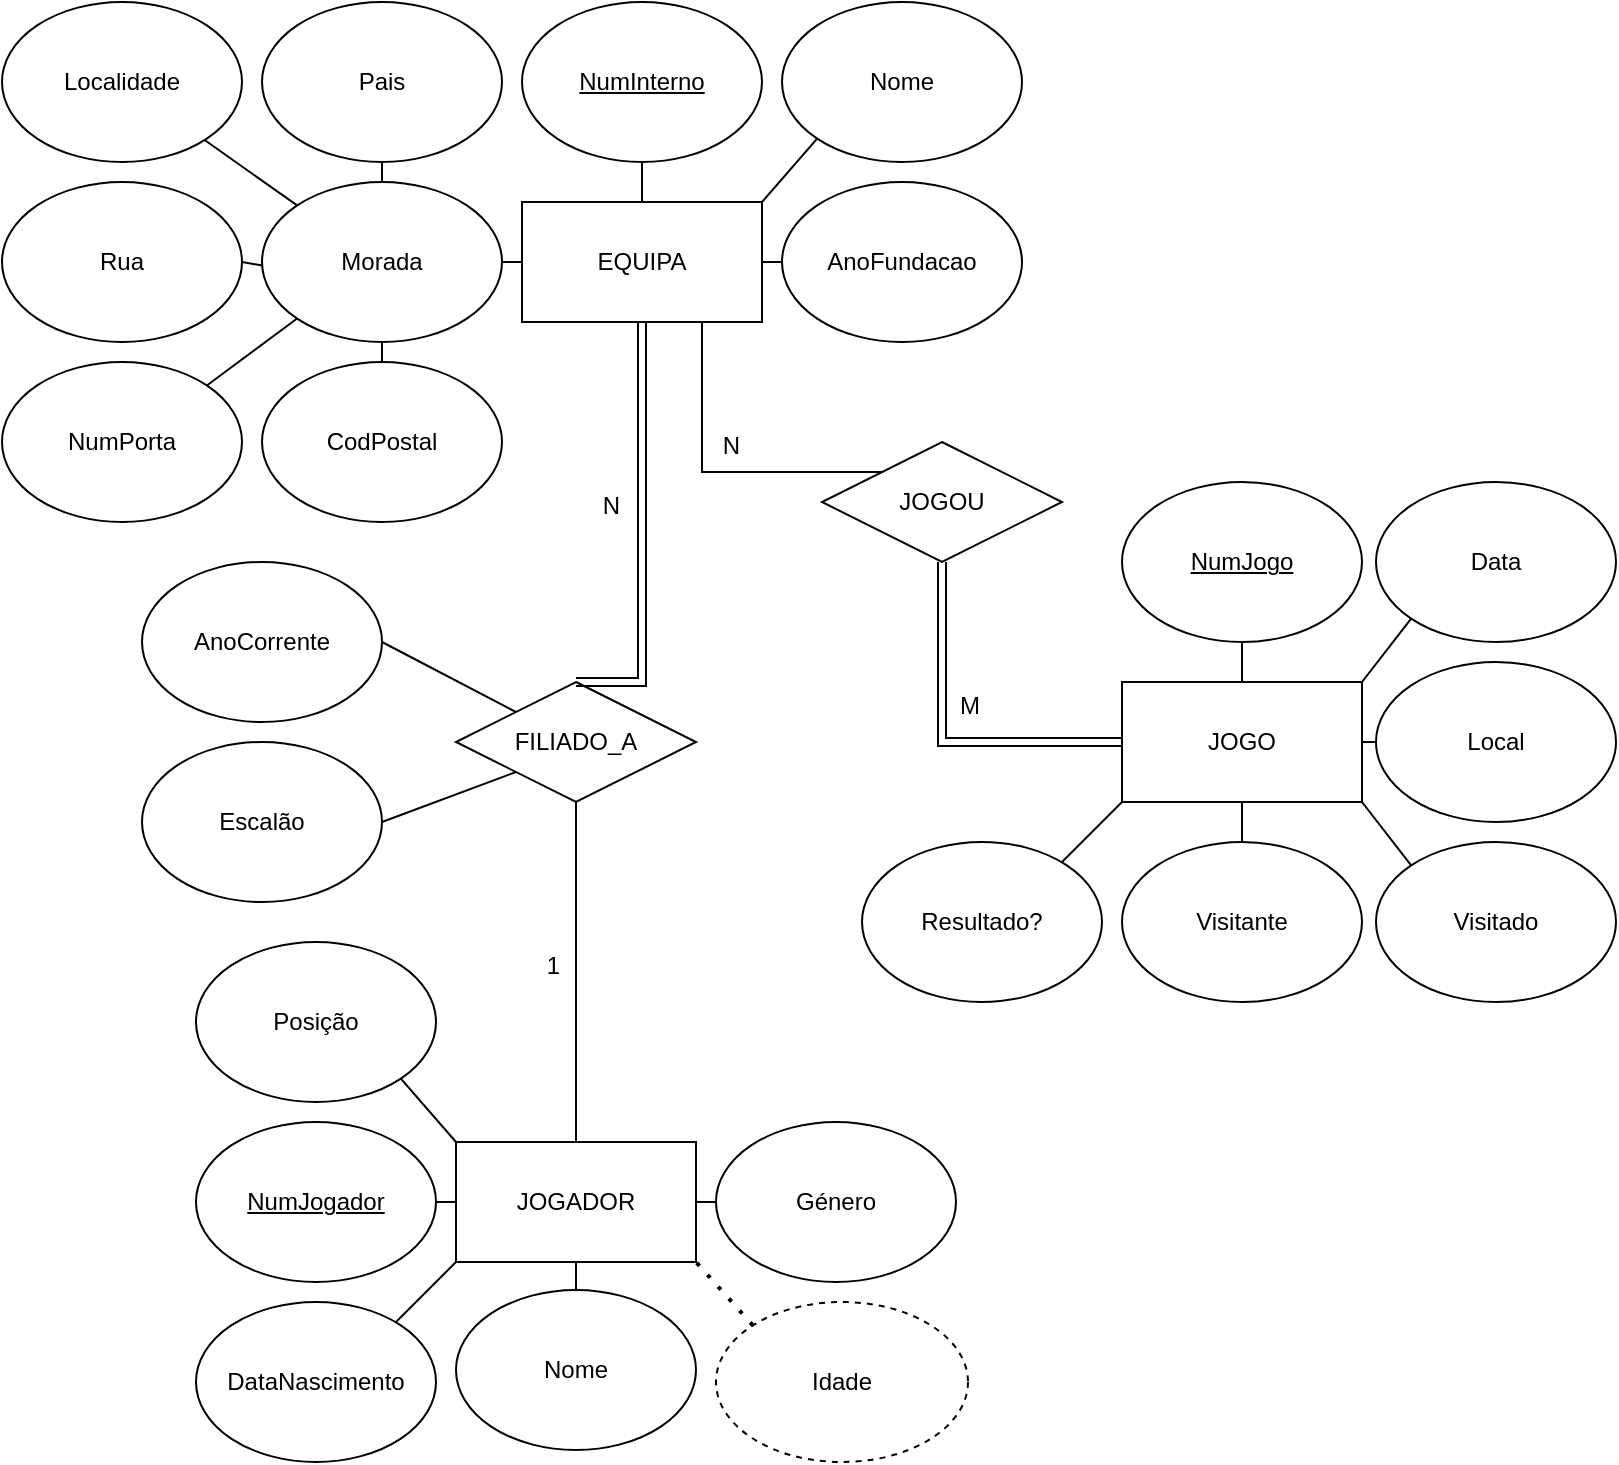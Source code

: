 <mxfile version="28.2.4">
  <diagram name="Página-1" id="3oTk41jhbY_ayVdkTssd">
    <mxGraphModel dx="1581" dy="937" grid="1" gridSize="10" guides="1" tooltips="1" connect="1" arrows="1" fold="1" page="1" pageScale="1" pageWidth="827" pageHeight="1169" math="0" shadow="0">
      <root>
        <mxCell id="0" />
        <mxCell id="1" parent="0" />
        <mxCell id="dyLgIcCF0QtPVo8ubD2r-1" value="EQUIPA" style="rounded=0;whiteSpace=wrap;html=1;" vertex="1" parent="1">
          <mxGeometry x="270" y="110" width="120" height="60" as="geometry" />
        </mxCell>
        <mxCell id="dyLgIcCF0QtPVo8ubD2r-2" value="Nome" style="ellipse;whiteSpace=wrap;html=1;" vertex="1" parent="1">
          <mxGeometry x="400" y="10" width="120" height="80" as="geometry" />
        </mxCell>
        <mxCell id="dyLgIcCF0QtPVo8ubD2r-3" value="Morada" style="ellipse;whiteSpace=wrap;html=1;" vertex="1" parent="1">
          <mxGeometry x="140" y="100" width="120" height="80" as="geometry" />
        </mxCell>
        <mxCell id="dyLgIcCF0QtPVo8ubD2r-4" value="&lt;u&gt;NumInterno&lt;/u&gt;" style="ellipse;whiteSpace=wrap;html=1;" vertex="1" parent="1">
          <mxGeometry x="270" y="10" width="120" height="80" as="geometry" />
        </mxCell>
        <mxCell id="dyLgIcCF0QtPVo8ubD2r-5" value="" style="endArrow=none;html=1;rounded=0;entryX=0;entryY=0.5;entryDx=0;entryDy=0;" edge="1" parent="1" target="dyLgIcCF0QtPVo8ubD2r-1">
          <mxGeometry width="50" height="50" relative="1" as="geometry">
            <mxPoint x="260" y="140" as="sourcePoint" />
            <mxPoint x="310" y="90" as="targetPoint" />
          </mxGeometry>
        </mxCell>
        <mxCell id="dyLgIcCF0QtPVo8ubD2r-6" value="" style="endArrow=none;html=1;rounded=0;entryX=0;entryY=1;entryDx=0;entryDy=0;exitX=1;exitY=0;exitDx=0;exitDy=0;" edge="1" parent="1" source="dyLgIcCF0QtPVo8ubD2r-1" target="dyLgIcCF0QtPVo8ubD2r-2">
          <mxGeometry width="50" height="50" relative="1" as="geometry">
            <mxPoint x="330" y="110" as="sourcePoint" />
            <mxPoint x="380" y="60" as="targetPoint" />
          </mxGeometry>
        </mxCell>
        <mxCell id="dyLgIcCF0QtPVo8ubD2r-7" value="" style="endArrow=none;html=1;rounded=0;entryX=0.5;entryY=1;entryDx=0;entryDy=0;exitX=0.5;exitY=0;exitDx=0;exitDy=0;" edge="1" parent="1" source="dyLgIcCF0QtPVo8ubD2r-1" target="dyLgIcCF0QtPVo8ubD2r-4">
          <mxGeometry width="50" height="50" relative="1" as="geometry">
            <mxPoint x="270" y="110" as="sourcePoint" />
            <mxPoint x="320" y="60" as="targetPoint" />
          </mxGeometry>
        </mxCell>
        <mxCell id="dyLgIcCF0QtPVo8ubD2r-8" value="NumPorta" style="ellipse;whiteSpace=wrap;html=1;" vertex="1" parent="1">
          <mxGeometry x="10" y="190" width="120" height="80" as="geometry" />
        </mxCell>
        <mxCell id="dyLgIcCF0QtPVo8ubD2r-9" value="CodPostal" style="ellipse;whiteSpace=wrap;html=1;" vertex="1" parent="1">
          <mxGeometry x="140" y="190" width="120" height="80" as="geometry" />
        </mxCell>
        <mxCell id="dyLgIcCF0QtPVo8ubD2r-10" value="Rua" style="ellipse;whiteSpace=wrap;html=1;" vertex="1" parent="1">
          <mxGeometry x="10" y="100" width="120" height="80" as="geometry" />
        </mxCell>
        <mxCell id="dyLgIcCF0QtPVo8ubD2r-11" value="" style="endArrow=none;html=1;rounded=0;entryX=0;entryY=1;entryDx=0;entryDy=0;exitX=1;exitY=0;exitDx=0;exitDy=0;" edge="1" parent="1" source="dyLgIcCF0QtPVo8ubD2r-8" target="dyLgIcCF0QtPVo8ubD2r-3">
          <mxGeometry width="50" height="50" relative="1" as="geometry">
            <mxPoint x="80" y="210" as="sourcePoint" />
            <mxPoint x="130" y="160" as="targetPoint" />
          </mxGeometry>
        </mxCell>
        <mxCell id="dyLgIcCF0QtPVo8ubD2r-13" value="" style="endArrow=none;html=1;rounded=0;entryX=0.5;entryY=1;entryDx=0;entryDy=0;exitX=0.5;exitY=0;exitDx=0;exitDy=0;" edge="1" parent="1" source="dyLgIcCF0QtPVo8ubD2r-9" target="dyLgIcCF0QtPVo8ubD2r-3">
          <mxGeometry width="50" height="50" relative="1" as="geometry">
            <mxPoint x="210" y="210" as="sourcePoint" />
            <mxPoint x="260" y="160" as="targetPoint" />
          </mxGeometry>
        </mxCell>
        <mxCell id="dyLgIcCF0QtPVo8ubD2r-15" value="" style="endArrow=none;html=1;rounded=0;entryX=1;entryY=0.5;entryDx=0;entryDy=0;" edge="1" parent="1" target="dyLgIcCF0QtPVo8ubD2r-10">
          <mxGeometry width="50" height="50" relative="1" as="geometry">
            <mxPoint x="140" y="141.72" as="sourcePoint" />
            <mxPoint x="52.426" y="100.004" as="targetPoint" />
          </mxGeometry>
        </mxCell>
        <mxCell id="dyLgIcCF0QtPVo8ubD2r-16" value="Localidade" style="ellipse;whiteSpace=wrap;html=1;" vertex="1" parent="1">
          <mxGeometry x="10" y="10" width="120" height="80" as="geometry" />
        </mxCell>
        <mxCell id="dyLgIcCF0QtPVo8ubD2r-17" value="" style="endArrow=none;html=1;rounded=0;exitX=0;exitY=0;exitDx=0;exitDy=0;" edge="1" parent="1" source="dyLgIcCF0QtPVo8ubD2r-3" target="dyLgIcCF0QtPVo8ubD2r-16">
          <mxGeometry width="50" height="50" relative="1" as="geometry">
            <mxPoint x="150" y="120" as="sourcePoint" />
            <mxPoint x="200" y="70" as="targetPoint" />
          </mxGeometry>
        </mxCell>
        <mxCell id="dyLgIcCF0QtPVo8ubD2r-18" value="Pais" style="ellipse;whiteSpace=wrap;html=1;" vertex="1" parent="1">
          <mxGeometry x="140" y="10" width="120" height="80" as="geometry" />
        </mxCell>
        <mxCell id="dyLgIcCF0QtPVo8ubD2r-19" value="" style="endArrow=none;html=1;rounded=0;entryX=0.5;entryY=1;entryDx=0;entryDy=0;" edge="1" parent="1" target="dyLgIcCF0QtPVo8ubD2r-18">
          <mxGeometry width="50" height="50" relative="1" as="geometry">
            <mxPoint x="200" y="100" as="sourcePoint" />
            <mxPoint x="250" y="50" as="targetPoint" />
          </mxGeometry>
        </mxCell>
        <mxCell id="dyLgIcCF0QtPVo8ubD2r-20" value="AnoFundacao" style="ellipse;whiteSpace=wrap;html=1;" vertex="1" parent="1">
          <mxGeometry x="400" y="100" width="120" height="80" as="geometry" />
        </mxCell>
        <mxCell id="dyLgIcCF0QtPVo8ubD2r-21" value="" style="endArrow=none;html=1;rounded=0;entryX=0;entryY=0.5;entryDx=0;entryDy=0;" edge="1" parent="1" target="dyLgIcCF0QtPVo8ubD2r-20">
          <mxGeometry width="50" height="50" relative="1" as="geometry">
            <mxPoint x="390" y="140" as="sourcePoint" />
            <mxPoint x="440" y="90" as="targetPoint" />
          </mxGeometry>
        </mxCell>
        <mxCell id="dyLgIcCF0QtPVo8ubD2r-22" value="JOGADOR" style="rounded=0;whiteSpace=wrap;html=1;" vertex="1" parent="1">
          <mxGeometry x="237" y="580" width="120" height="60" as="geometry" />
        </mxCell>
        <mxCell id="dyLgIcCF0QtPVo8ubD2r-23" value="&lt;u&gt;NumJogador&lt;/u&gt;" style="ellipse;whiteSpace=wrap;html=1;" vertex="1" parent="1">
          <mxGeometry x="107" y="570" width="120" height="80" as="geometry" />
        </mxCell>
        <mxCell id="dyLgIcCF0QtPVo8ubD2r-24" value="" style="endArrow=none;html=1;rounded=0;entryX=0;entryY=0.5;entryDx=0;entryDy=0;" edge="1" parent="1" target="dyLgIcCF0QtPVo8ubD2r-22">
          <mxGeometry width="50" height="50" relative="1" as="geometry">
            <mxPoint x="227" y="610" as="sourcePoint" />
            <mxPoint x="277" y="560" as="targetPoint" />
          </mxGeometry>
        </mxCell>
        <mxCell id="dyLgIcCF0QtPVo8ubD2r-25" value="Nome" style="ellipse;whiteSpace=wrap;html=1;" vertex="1" parent="1">
          <mxGeometry x="237" y="654" width="120" height="80" as="geometry" />
        </mxCell>
        <mxCell id="dyLgIcCF0QtPVo8ubD2r-26" value="" style="endArrow=none;html=1;rounded=0;entryX=0.5;entryY=0;entryDx=0;entryDy=0;" edge="1" parent="1" target="dyLgIcCF0QtPVo8ubD2r-25">
          <mxGeometry width="50" height="50" relative="1" as="geometry">
            <mxPoint x="297" y="640" as="sourcePoint" />
            <mxPoint x="297" y="650" as="targetPoint" />
          </mxGeometry>
        </mxCell>
        <mxCell id="dyLgIcCF0QtPVo8ubD2r-27" value="DataNascimento" style="ellipse;whiteSpace=wrap;html=1;" vertex="1" parent="1">
          <mxGeometry x="107" y="660" width="120" height="80" as="geometry" />
        </mxCell>
        <mxCell id="dyLgIcCF0QtPVo8ubD2r-28" value="" style="endArrow=none;html=1;rounded=0;entryX=0;entryY=1;entryDx=0;entryDy=0;" edge="1" parent="1" target="dyLgIcCF0QtPVo8ubD2r-22">
          <mxGeometry width="50" height="50" relative="1" as="geometry">
            <mxPoint x="207" y="670" as="sourcePoint" />
            <mxPoint x="257" y="620" as="targetPoint" />
          </mxGeometry>
        </mxCell>
        <mxCell id="dyLgIcCF0QtPVo8ubD2r-29" value="Género" style="ellipse;whiteSpace=wrap;html=1;" vertex="1" parent="1">
          <mxGeometry x="367" y="570" width="120" height="80" as="geometry" />
        </mxCell>
        <mxCell id="dyLgIcCF0QtPVo8ubD2r-30" value="" style="endArrow=none;html=1;rounded=0;entryX=0;entryY=0.5;entryDx=0;entryDy=0;" edge="1" parent="1" target="dyLgIcCF0QtPVo8ubD2r-29">
          <mxGeometry width="50" height="50" relative="1" as="geometry">
            <mxPoint x="357" y="610" as="sourcePoint" />
            <mxPoint x="407" y="560" as="targetPoint" />
          </mxGeometry>
        </mxCell>
        <mxCell id="dyLgIcCF0QtPVo8ubD2r-31" value="Posição" style="ellipse;whiteSpace=wrap;html=1;" vertex="1" parent="1">
          <mxGeometry x="107" y="480" width="120" height="80" as="geometry" />
        </mxCell>
        <mxCell id="dyLgIcCF0QtPVo8ubD2r-32" value="" style="endArrow=none;html=1;rounded=0;entryX=1;entryY=1;entryDx=0;entryDy=0;" edge="1" parent="1" target="dyLgIcCF0QtPVo8ubD2r-31">
          <mxGeometry width="50" height="50" relative="1" as="geometry">
            <mxPoint x="237" y="580" as="sourcePoint" />
            <mxPoint x="287" y="530" as="targetPoint" />
          </mxGeometry>
        </mxCell>
        <mxCell id="dyLgIcCF0QtPVo8ubD2r-33" value="Idade" style="ellipse;whiteSpace=wrap;html=1;align=center;dashed=1;" vertex="1" parent="1">
          <mxGeometry x="367" y="660" width="126" height="80" as="geometry" />
        </mxCell>
        <mxCell id="dyLgIcCF0QtPVo8ubD2r-36" value="" style="endArrow=none;dashed=1;html=1;dashPattern=1 3;strokeWidth=2;rounded=0;entryX=1;entryY=1;entryDx=0;entryDy=0;exitX=0;exitY=0;exitDx=0;exitDy=0;" edge="1" parent="1" source="dyLgIcCF0QtPVo8ubD2r-33" target="dyLgIcCF0QtPVo8ubD2r-22">
          <mxGeometry width="50" height="50" relative="1" as="geometry">
            <mxPoint x="377" y="680" as="sourcePoint" />
            <mxPoint x="427" y="630" as="targetPoint" />
          </mxGeometry>
        </mxCell>
        <mxCell id="dyLgIcCF0QtPVo8ubD2r-38" value="JOGO" style="rounded=0;whiteSpace=wrap;html=1;" vertex="1" parent="1">
          <mxGeometry x="570" y="350" width="120" height="60" as="geometry" />
        </mxCell>
        <mxCell id="dyLgIcCF0QtPVo8ubD2r-39" value="&lt;u&gt;NumJogo&lt;/u&gt;" style="ellipse;whiteSpace=wrap;html=1;" vertex="1" parent="1">
          <mxGeometry x="570" y="250" width="120" height="80" as="geometry" />
        </mxCell>
        <mxCell id="dyLgIcCF0QtPVo8ubD2r-41" value="Data" style="ellipse;whiteSpace=wrap;html=1;" vertex="1" parent="1">
          <mxGeometry x="697" y="250" width="120" height="80" as="geometry" />
        </mxCell>
        <mxCell id="dyLgIcCF0QtPVo8ubD2r-42" value="Local" style="ellipse;whiteSpace=wrap;html=1;" vertex="1" parent="1">
          <mxGeometry x="697" y="340" width="120" height="80" as="geometry" />
        </mxCell>
        <mxCell id="dyLgIcCF0QtPVo8ubD2r-43" value="Visitante" style="ellipse;whiteSpace=wrap;html=1;" vertex="1" parent="1">
          <mxGeometry x="570" y="430" width="120" height="80" as="geometry" />
        </mxCell>
        <mxCell id="dyLgIcCF0QtPVo8ubD2r-44" value="Visitado" style="ellipse;whiteSpace=wrap;html=1;" vertex="1" parent="1">
          <mxGeometry x="697" y="430" width="120" height="80" as="geometry" />
        </mxCell>
        <mxCell id="dyLgIcCF0QtPVo8ubD2r-45" value="Resultado?" style="ellipse;whiteSpace=wrap;html=1;" vertex="1" parent="1">
          <mxGeometry x="440" y="430" width="120" height="80" as="geometry" />
        </mxCell>
        <mxCell id="dyLgIcCF0QtPVo8ubD2r-46" value="" style="endArrow=none;html=1;rounded=0;entryX=0.5;entryY=1;entryDx=0;entryDy=0;" edge="1" parent="1" target="dyLgIcCF0QtPVo8ubD2r-39">
          <mxGeometry width="50" height="50" relative="1" as="geometry">
            <mxPoint x="630" y="350" as="sourcePoint" />
            <mxPoint x="680" y="300" as="targetPoint" />
          </mxGeometry>
        </mxCell>
        <mxCell id="dyLgIcCF0QtPVo8ubD2r-47" value="" style="endArrow=none;html=1;rounded=0;entryX=0;entryY=1;entryDx=0;entryDy=0;" edge="1" parent="1" target="dyLgIcCF0QtPVo8ubD2r-41">
          <mxGeometry width="50" height="50" relative="1" as="geometry">
            <mxPoint x="690" y="350" as="sourcePoint" />
            <mxPoint x="740" y="300" as="targetPoint" />
          </mxGeometry>
        </mxCell>
        <mxCell id="dyLgIcCF0QtPVo8ubD2r-48" value="" style="endArrow=none;html=1;rounded=0;entryX=0;entryY=0.5;entryDx=0;entryDy=0;" edge="1" parent="1" target="dyLgIcCF0QtPVo8ubD2r-42">
          <mxGeometry width="50" height="50" relative="1" as="geometry">
            <mxPoint x="690" y="380" as="sourcePoint" />
            <mxPoint x="740" y="330" as="targetPoint" />
          </mxGeometry>
        </mxCell>
        <mxCell id="dyLgIcCF0QtPVo8ubD2r-49" value="" style="endArrow=none;html=1;rounded=0;entryX=0;entryY=1;entryDx=0;entryDy=0;" edge="1" parent="1" target="dyLgIcCF0QtPVo8ubD2r-38">
          <mxGeometry width="50" height="50" relative="1" as="geometry">
            <mxPoint x="540" y="440" as="sourcePoint" />
            <mxPoint x="590" y="390" as="targetPoint" />
          </mxGeometry>
        </mxCell>
        <mxCell id="dyLgIcCF0QtPVo8ubD2r-50" value="" style="endArrow=none;html=1;rounded=0;entryX=0.5;entryY=1;entryDx=0;entryDy=0;" edge="1" parent="1" target="dyLgIcCF0QtPVo8ubD2r-38">
          <mxGeometry width="50" height="50" relative="1" as="geometry">
            <mxPoint x="630" y="430" as="sourcePoint" />
            <mxPoint x="680" y="380" as="targetPoint" />
          </mxGeometry>
        </mxCell>
        <mxCell id="dyLgIcCF0QtPVo8ubD2r-51" value="" style="endArrow=none;html=1;rounded=0;entryX=1;entryY=1;entryDx=0;entryDy=0;exitX=0;exitY=0;exitDx=0;exitDy=0;" edge="1" parent="1" source="dyLgIcCF0QtPVo8ubD2r-44" target="dyLgIcCF0QtPVo8ubD2r-38">
          <mxGeometry width="50" height="50" relative="1" as="geometry">
            <mxPoint x="710" y="450" as="sourcePoint" />
            <mxPoint x="760" y="400" as="targetPoint" />
          </mxGeometry>
        </mxCell>
        <mxCell id="dyLgIcCF0QtPVo8ubD2r-52" value="JOGOU" style="shape=rhombus;perimeter=rhombusPerimeter;whiteSpace=wrap;html=1;align=center;" vertex="1" parent="1">
          <mxGeometry x="420" y="230" width="120" height="60" as="geometry" />
        </mxCell>
        <mxCell id="dyLgIcCF0QtPVo8ubD2r-53" value="" style="endArrow=none;html=1;rounded=0;exitX=0.75;exitY=1;exitDx=0;exitDy=0;entryX=0;entryY=0;entryDx=0;entryDy=0;" edge="1" parent="1" source="dyLgIcCF0QtPVo8ubD2r-1" target="dyLgIcCF0QtPVo8ubD2r-52">
          <mxGeometry relative="1" as="geometry">
            <mxPoint x="300" y="250" as="sourcePoint" />
            <mxPoint x="460" y="250" as="targetPoint" />
            <Array as="points">
              <mxPoint x="360" y="245" />
            </Array>
          </mxGeometry>
        </mxCell>
        <mxCell id="dyLgIcCF0QtPVo8ubD2r-54" value="N" style="resizable=0;html=1;whiteSpace=wrap;align=right;verticalAlign=bottom;" connectable="0" vertex="1" parent="dyLgIcCF0QtPVo8ubD2r-53">
          <mxGeometry x="1" relative="1" as="geometry">
            <mxPoint x="-70" y="-5" as="offset" />
          </mxGeometry>
        </mxCell>
        <mxCell id="dyLgIcCF0QtPVo8ubD2r-57" value="" style="shape=link;html=1;rounded=0;entryX=0;entryY=0.5;entryDx=0;entryDy=0;exitX=0.5;exitY=1;exitDx=0;exitDy=0;" edge="1" parent="1" source="dyLgIcCF0QtPVo8ubD2r-52" target="dyLgIcCF0QtPVo8ubD2r-38">
          <mxGeometry relative="1" as="geometry">
            <mxPoint x="480" y="300" as="sourcePoint" />
            <mxPoint x="640" y="280" as="targetPoint" />
            <Array as="points">
              <mxPoint x="480" y="380" />
            </Array>
          </mxGeometry>
        </mxCell>
        <mxCell id="dyLgIcCF0QtPVo8ubD2r-58" value="M" style="resizable=0;html=1;whiteSpace=wrap;align=right;verticalAlign=bottom;" connectable="0" vertex="1" parent="dyLgIcCF0QtPVo8ubD2r-57">
          <mxGeometry x="1" relative="1" as="geometry">
            <mxPoint x="-70" y="-10" as="offset" />
          </mxGeometry>
        </mxCell>
        <mxCell id="dyLgIcCF0QtPVo8ubD2r-59" value="FILIADO_A" style="shape=rhombus;perimeter=rhombusPerimeter;whiteSpace=wrap;html=1;align=center;" vertex="1" parent="1">
          <mxGeometry x="237" y="350" width="120" height="60" as="geometry" />
        </mxCell>
        <mxCell id="dyLgIcCF0QtPVo8ubD2r-60" value="AnoCorrente" style="ellipse;whiteSpace=wrap;html=1;" vertex="1" parent="1">
          <mxGeometry x="80" y="290" width="120" height="80" as="geometry" />
        </mxCell>
        <mxCell id="dyLgIcCF0QtPVo8ubD2r-61" value="Escalão" style="ellipse;whiteSpace=wrap;html=1;" vertex="1" parent="1">
          <mxGeometry x="80" y="380" width="120" height="80" as="geometry" />
        </mxCell>
        <mxCell id="dyLgIcCF0QtPVo8ubD2r-62" value="" style="endArrow=none;html=1;rounded=0;entryX=1;entryY=0.5;entryDx=0;entryDy=0;exitX=0;exitY=0;exitDx=0;exitDy=0;" edge="1" parent="1" source="dyLgIcCF0QtPVo8ubD2r-59" target="dyLgIcCF0QtPVo8ubD2r-60">
          <mxGeometry width="50" height="50" relative="1" as="geometry">
            <mxPoint x="260" y="350" as="sourcePoint" />
            <mxPoint x="310" y="300" as="targetPoint" />
          </mxGeometry>
        </mxCell>
        <mxCell id="dyLgIcCF0QtPVo8ubD2r-63" value="" style="endArrow=none;html=1;rounded=0;entryX=1;entryY=0.5;entryDx=0;entryDy=0;exitX=0;exitY=1;exitDx=0;exitDy=0;" edge="1" parent="1" source="dyLgIcCF0QtPVo8ubD2r-59" target="dyLgIcCF0QtPVo8ubD2r-61">
          <mxGeometry width="50" height="50" relative="1" as="geometry">
            <mxPoint x="280" y="400" as="sourcePoint" />
            <mxPoint x="220" y="370" as="targetPoint" />
          </mxGeometry>
        </mxCell>
        <mxCell id="dyLgIcCF0QtPVo8ubD2r-64" value="" style="endArrow=none;html=1;rounded=0;entryX=0.5;entryY=1;entryDx=0;entryDy=0;exitX=0.5;exitY=0;exitDx=0;exitDy=0;" edge="1" parent="1" source="dyLgIcCF0QtPVo8ubD2r-22" target="dyLgIcCF0QtPVo8ubD2r-59">
          <mxGeometry relative="1" as="geometry">
            <mxPoint x="290" y="580" as="sourcePoint" />
            <mxPoint x="450" y="580" as="targetPoint" />
          </mxGeometry>
        </mxCell>
        <mxCell id="dyLgIcCF0QtPVo8ubD2r-65" value="1" style="resizable=0;html=1;whiteSpace=wrap;align=right;verticalAlign=bottom;" connectable="0" vertex="1" parent="dyLgIcCF0QtPVo8ubD2r-64">
          <mxGeometry x="1" relative="1" as="geometry">
            <mxPoint x="-7" y="90" as="offset" />
          </mxGeometry>
        </mxCell>
        <mxCell id="dyLgIcCF0QtPVo8ubD2r-70" value="" style="shape=link;html=1;rounded=0;entryX=0.5;entryY=1;entryDx=0;entryDy=0;exitX=0.5;exitY=0;exitDx=0;exitDy=0;" edge="1" parent="1" source="dyLgIcCF0QtPVo8ubD2r-59" target="dyLgIcCF0QtPVo8ubD2r-1">
          <mxGeometry relative="1" as="geometry">
            <mxPoint x="290" y="350" as="sourcePoint" />
            <mxPoint x="450" y="350" as="targetPoint" />
            <Array as="points">
              <mxPoint x="330" y="350" />
            </Array>
          </mxGeometry>
        </mxCell>
        <mxCell id="dyLgIcCF0QtPVo8ubD2r-72" value="N" style="resizable=0;html=1;whiteSpace=wrap;align=right;verticalAlign=bottom;" connectable="0" vertex="1" parent="1">
          <mxGeometry x="320" y="270" as="geometry" />
        </mxCell>
      </root>
    </mxGraphModel>
  </diagram>
</mxfile>
